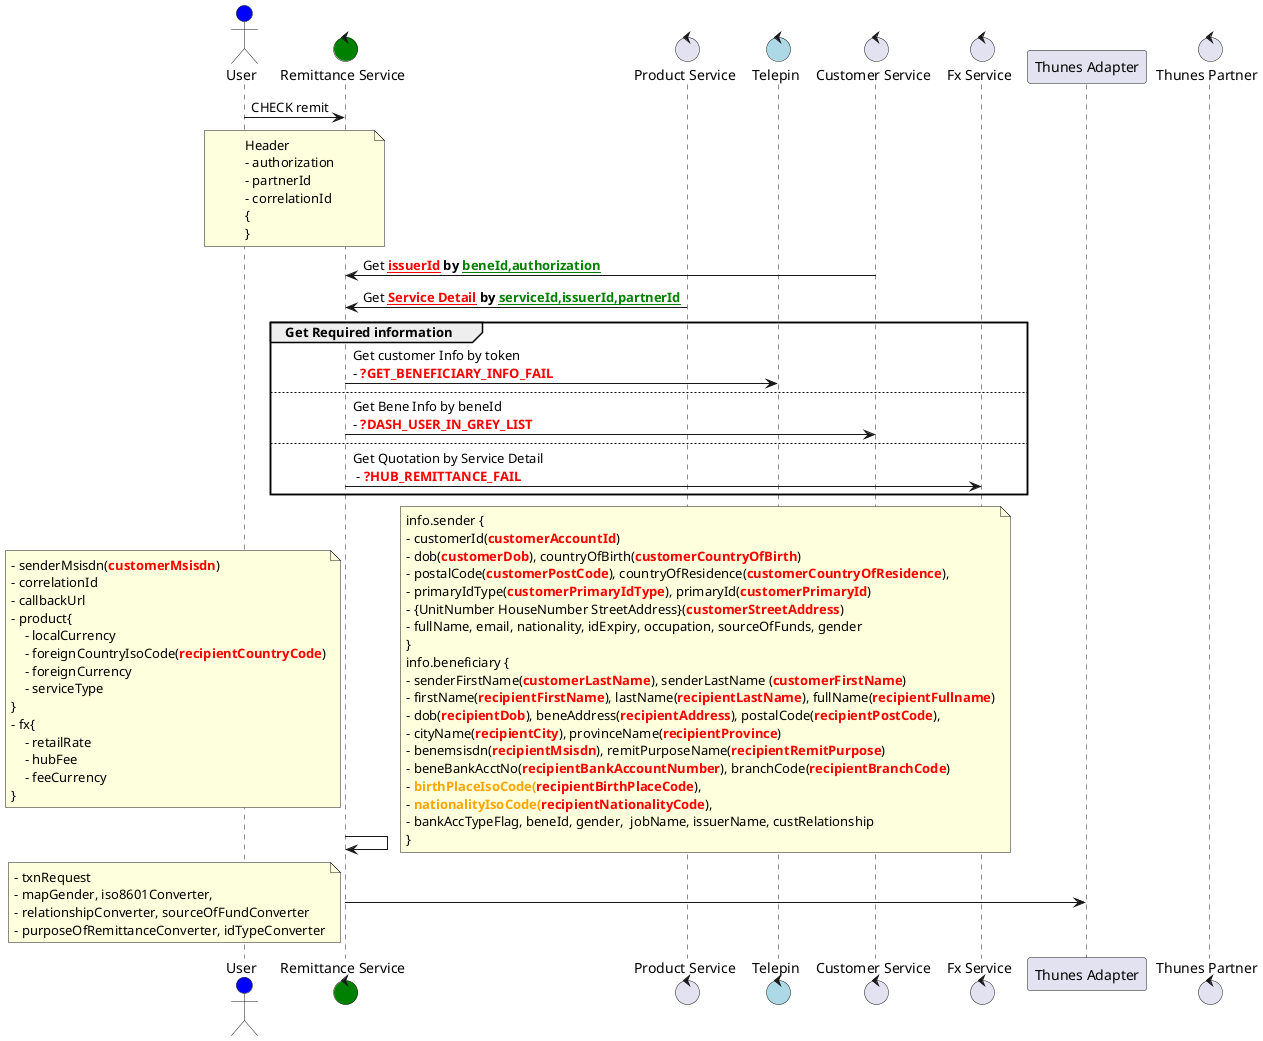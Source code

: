 @startuml
'https://plantuml.com/sequence-diagram

'concise ngắn gọn
actor "User" as U #blue
control "Remittance Service" as RS #green
control "Product Service" as PS
control "Telepin" as TE #lightblue
control "Customer Service" as CS
control "Fx Service" as FS
participant "Thunes Adapter" as TA
control "Thunes Partner" as TP

U -> RS: CHECK remit
note over U,RS
Header
- authorization
- partnerId
- correlationId
{
}
end note

RS <- CS: Get <b><color:red>__issuerId__</color> by <color:green>__beneId,authorization__

RS <- PS: Get <b><color:red>__Service Detail__</color> by <color:green>__serviceId,issuerId,partnerId__

group Get Required information
    'activate RS
    RS -> TE: Get customer Info by token\n- <b><color:red>?GET_BENEFICIARY_INFO_FAIL
else
    RS -> CS: Get Bene Info by beneId\n- <b><color:red>?DASH_USER_IN_GREY_LIST
else
    RS -> FS: Get Quotation by Service Detail\n - <b><color:red>?HUB_REMITTANCE_FAIL
end

RS -> RS
note left
- senderMsisdn(<b><color:red>customerMsisdn</b>)
- correlationId
- callbackUrl
- product{
    - localCurrency
    - foreignCountryIsoCode(<b><color:red>recipientCountryCode</b>)
    - foreignCurrency
    - serviceType
}
- fx{
    - retailRate
    - hubFee
    - feeCurrency
}
end note
note right
info.sender {
- customerId(<b><color:red>customerAccountId</b>)
- dob(<b><color:red>customerDob</b>), countryOfBirth(<b><color:red>customerCountryOfBirth</b>)
- postalCode(<b><color:red>customerPostCode</b>), countryOfResidence(<b><color:red>customerCountryOfResidence</b>),
- primaryIdType(<b><color:red>customerPrimaryIdType</b>), primaryId(<b><color:red>customerPrimaryId</b>)
- {UnitNumber HouseNumber StreetAddress}(<b><color:red>customerStreetAddress</b>)
- fullName, email, nationality, idExpiry, occupation, sourceOfFunds, gender
}
info.beneficiary {
- senderFirstName(<b><color:red>customerLastName</b>), senderLastName (<b><color:red>customerFirstName</b>)
- firstName(<b><color:red>recipientFirstName</b>), lastName(<b><color:red>recipientLastName</b>), fullName(<b><color:red>recipientFullname</b>)
- dob(<b><color:red>recipientDob</b>), beneAddress(<b><color:red>recipientAddress</b>), postalCode(<b><color:red>recipientPostCode</b>),
- cityName(<b><color:red>recipientCity</b>), provinceName(<b><color:red>recipientProvince</b>)
- benemsisdn(<b><color:red>recipientMsisdn</b>), remitPurposeName(<b><color:red>recipientRemitPurpose</b>)
- beneBankAcctNo(<b><color:red>recipientBankAccountNumber</b>), branchCode(<b><color:red>recipientBranchCode</b>)
- <b><color:orange>birthPlaceIsoCode(<b><color:red>recipientBirthPlaceCode</b>),
- <b><color:orange>nationalityIsoCode(<b><color:red>recipientNationalityCode</b>),
- bankAccTypeFlag, beneId, gender,  jobName, issuerName, custRelationship
}
end note

RS -> TA
note left
- txnRequest
- mapGender, iso8601Converter,
- relationshipConverter, sourceOfFundConverter
- purposeOfRemittanceConverter, idTypeConverter
end note

@enduml